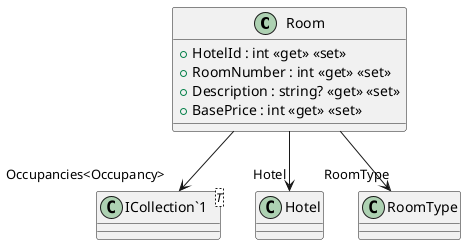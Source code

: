 @startuml
class Room {
    + HotelId : int <<get>> <<set>>
    + RoomNumber : int <<get>> <<set>>
    + Description : string? <<get>> <<set>>
    + BasePrice : int <<get>> <<set>>
}
class "ICollection`1"<T> {
}
Room --> "Hotel" Hotel
Room --> "RoomType" RoomType
Room --> "Occupancies<Occupancy>" "ICollection`1"
@enduml
